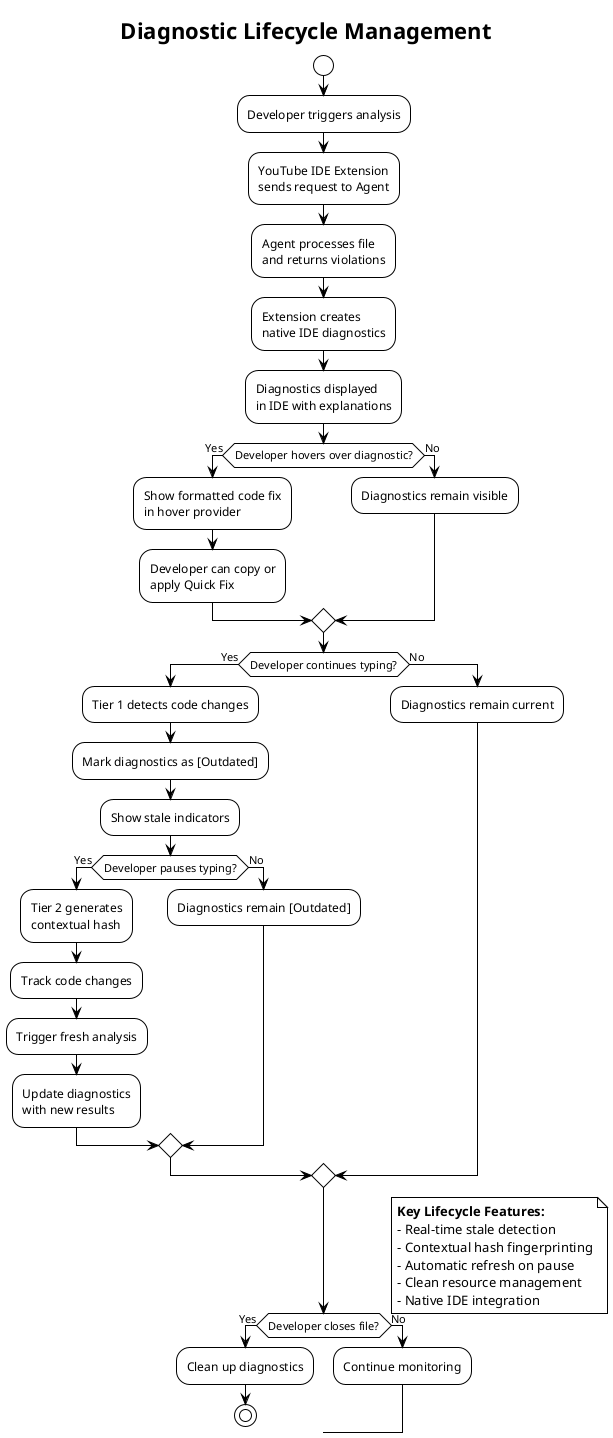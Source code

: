 @startuml Diagnostic Lifecycle
!theme plain
skinparam backgroundColor #FFFFFF

title Diagnostic Lifecycle Management

start

:Developer triggers analysis;

:YouTube IDE Extension\nsends request to Agent;

:Agent processes file\nand returns violations;

:Extension creates\nnative IDE diagnostics;

:Diagnostics displayed\nin IDE with explanations;

if (Developer hovers over diagnostic?) then (Yes)
    :Show formatted code fix\nin hover provider;
    :Developer can copy or\napply Quick Fix;
else (No)
    :Diagnostics remain visible;
endif

if (Developer continues typing?) then (Yes)
    :Tier 1 detects code changes;
    :Mark diagnostics as [Outdated];
    :Show stale indicators;
    
    if (Developer pauses typing?) then (Yes)
        :Tier 2 generates\ncontextual hash;
        :Track code changes;
        :Trigger fresh analysis;
        :Update diagnostics\nwith new results;
    else (No)
        :Diagnostics remain [Outdated];
    endif
else (No)
    :Diagnostics remain current;
endif

if (Developer closes file?) then (Yes)
    :Clean up diagnostics;
    stop
else (No)
    :Continue monitoring;
endif

note right
**Key Lifecycle Features:**
- Real-time stale detection
- Contextual hash fingerprinting
- Automatic refresh on pause
- Clean resource management
- Native IDE integration
end note

@enduml
